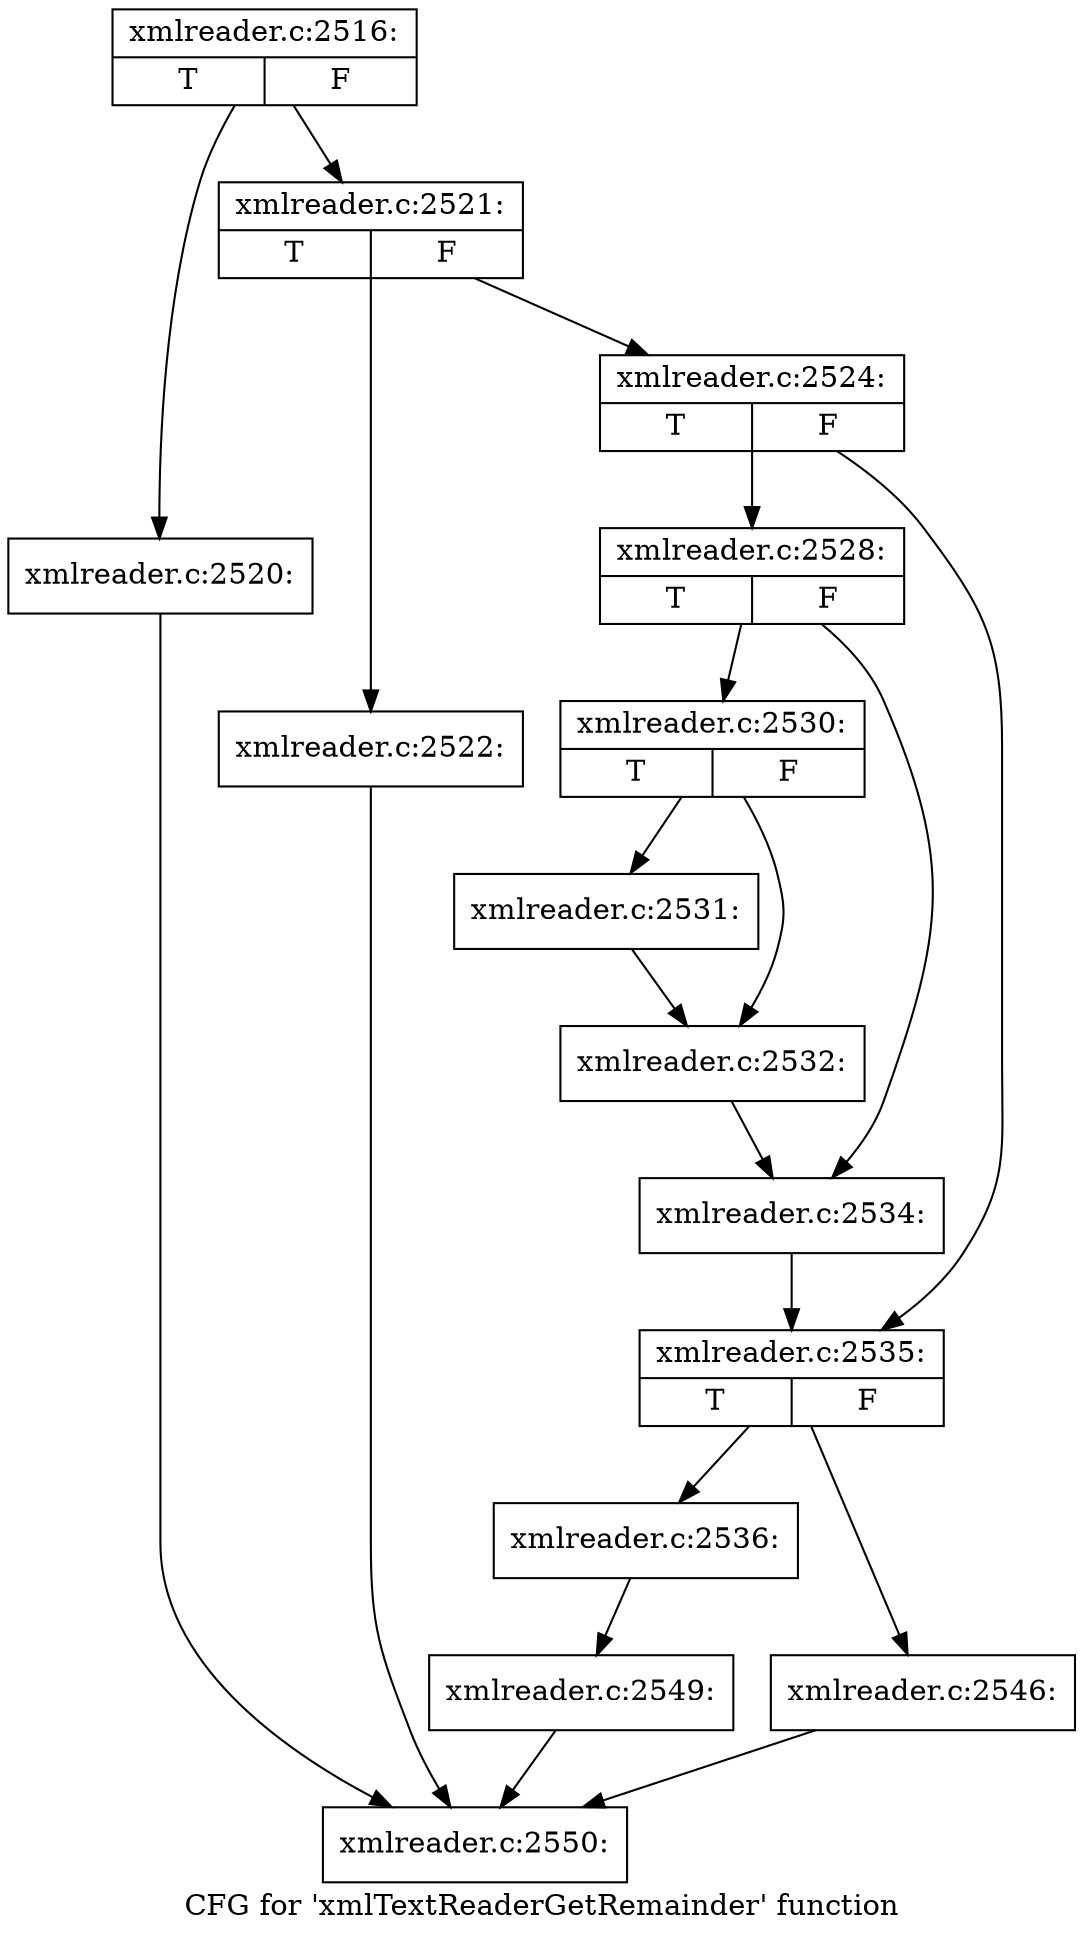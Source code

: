 digraph "CFG for 'xmlTextReaderGetRemainder' function" {
	label="CFG for 'xmlTextReaderGetRemainder' function";

	Node0x55e4490377b0 [shape=record,label="{xmlreader.c:2516:|{<s0>T|<s1>F}}"];
	Node0x55e4490377b0 -> Node0x55e4492c3e40;
	Node0x55e4490377b0 -> Node0x55e4490387c0;
	Node0x55e4492c3e40 [shape=record,label="{xmlreader.c:2520:}"];
	Node0x55e4492c3e40 -> Node0x55e4490379a0;
	Node0x55e4490387c0 [shape=record,label="{xmlreader.c:2521:|{<s0>T|<s1>F}}"];
	Node0x55e4490387c0 -> Node0x55e449038c20;
	Node0x55e4490387c0 -> Node0x55e449038c70;
	Node0x55e449038c20 [shape=record,label="{xmlreader.c:2522:}"];
	Node0x55e449038c20 -> Node0x55e4490379a0;
	Node0x55e449038c70 [shape=record,label="{xmlreader.c:2524:|{<s0>T|<s1>F}}"];
	Node0x55e449038c70 -> Node0x55e449039640;
	Node0x55e449038c70 -> Node0x55e449039690;
	Node0x55e449039640 [shape=record,label="{xmlreader.c:2528:|{<s0>T|<s1>F}}"];
	Node0x55e449039640 -> Node0x55e449039da0;
	Node0x55e449039640 -> Node0x55e449039df0;
	Node0x55e449039da0 [shape=record,label="{xmlreader.c:2530:|{<s0>T|<s1>F}}"];
	Node0x55e449039da0 -> Node0x55e44903a410;
	Node0x55e449039da0 -> Node0x55e44903a460;
	Node0x55e44903a410 [shape=record,label="{xmlreader.c:2531:}"];
	Node0x55e44903a410 -> Node0x55e44903a460;
	Node0x55e44903a460 [shape=record,label="{xmlreader.c:2532:}"];
	Node0x55e44903a460 -> Node0x55e449039df0;
	Node0x55e449039df0 [shape=record,label="{xmlreader.c:2534:}"];
	Node0x55e449039df0 -> Node0x55e449039690;
	Node0x55e449039690 [shape=record,label="{xmlreader.c:2535:|{<s0>T|<s1>F}}"];
	Node0x55e449039690 -> Node0x55e44903b250;
	Node0x55e449039690 -> Node0x55e44903b2f0;
	Node0x55e44903b250 [shape=record,label="{xmlreader.c:2536:}"];
	Node0x55e44903b250 -> Node0x55e44903b2a0;
	Node0x55e44903b2f0 [shape=record,label="{xmlreader.c:2546:}"];
	Node0x55e44903b2f0 -> Node0x55e4490379a0;
	Node0x55e44903b2a0 [shape=record,label="{xmlreader.c:2549:}"];
	Node0x55e44903b2a0 -> Node0x55e4490379a0;
	Node0x55e4490379a0 [shape=record,label="{xmlreader.c:2550:}"];
}
